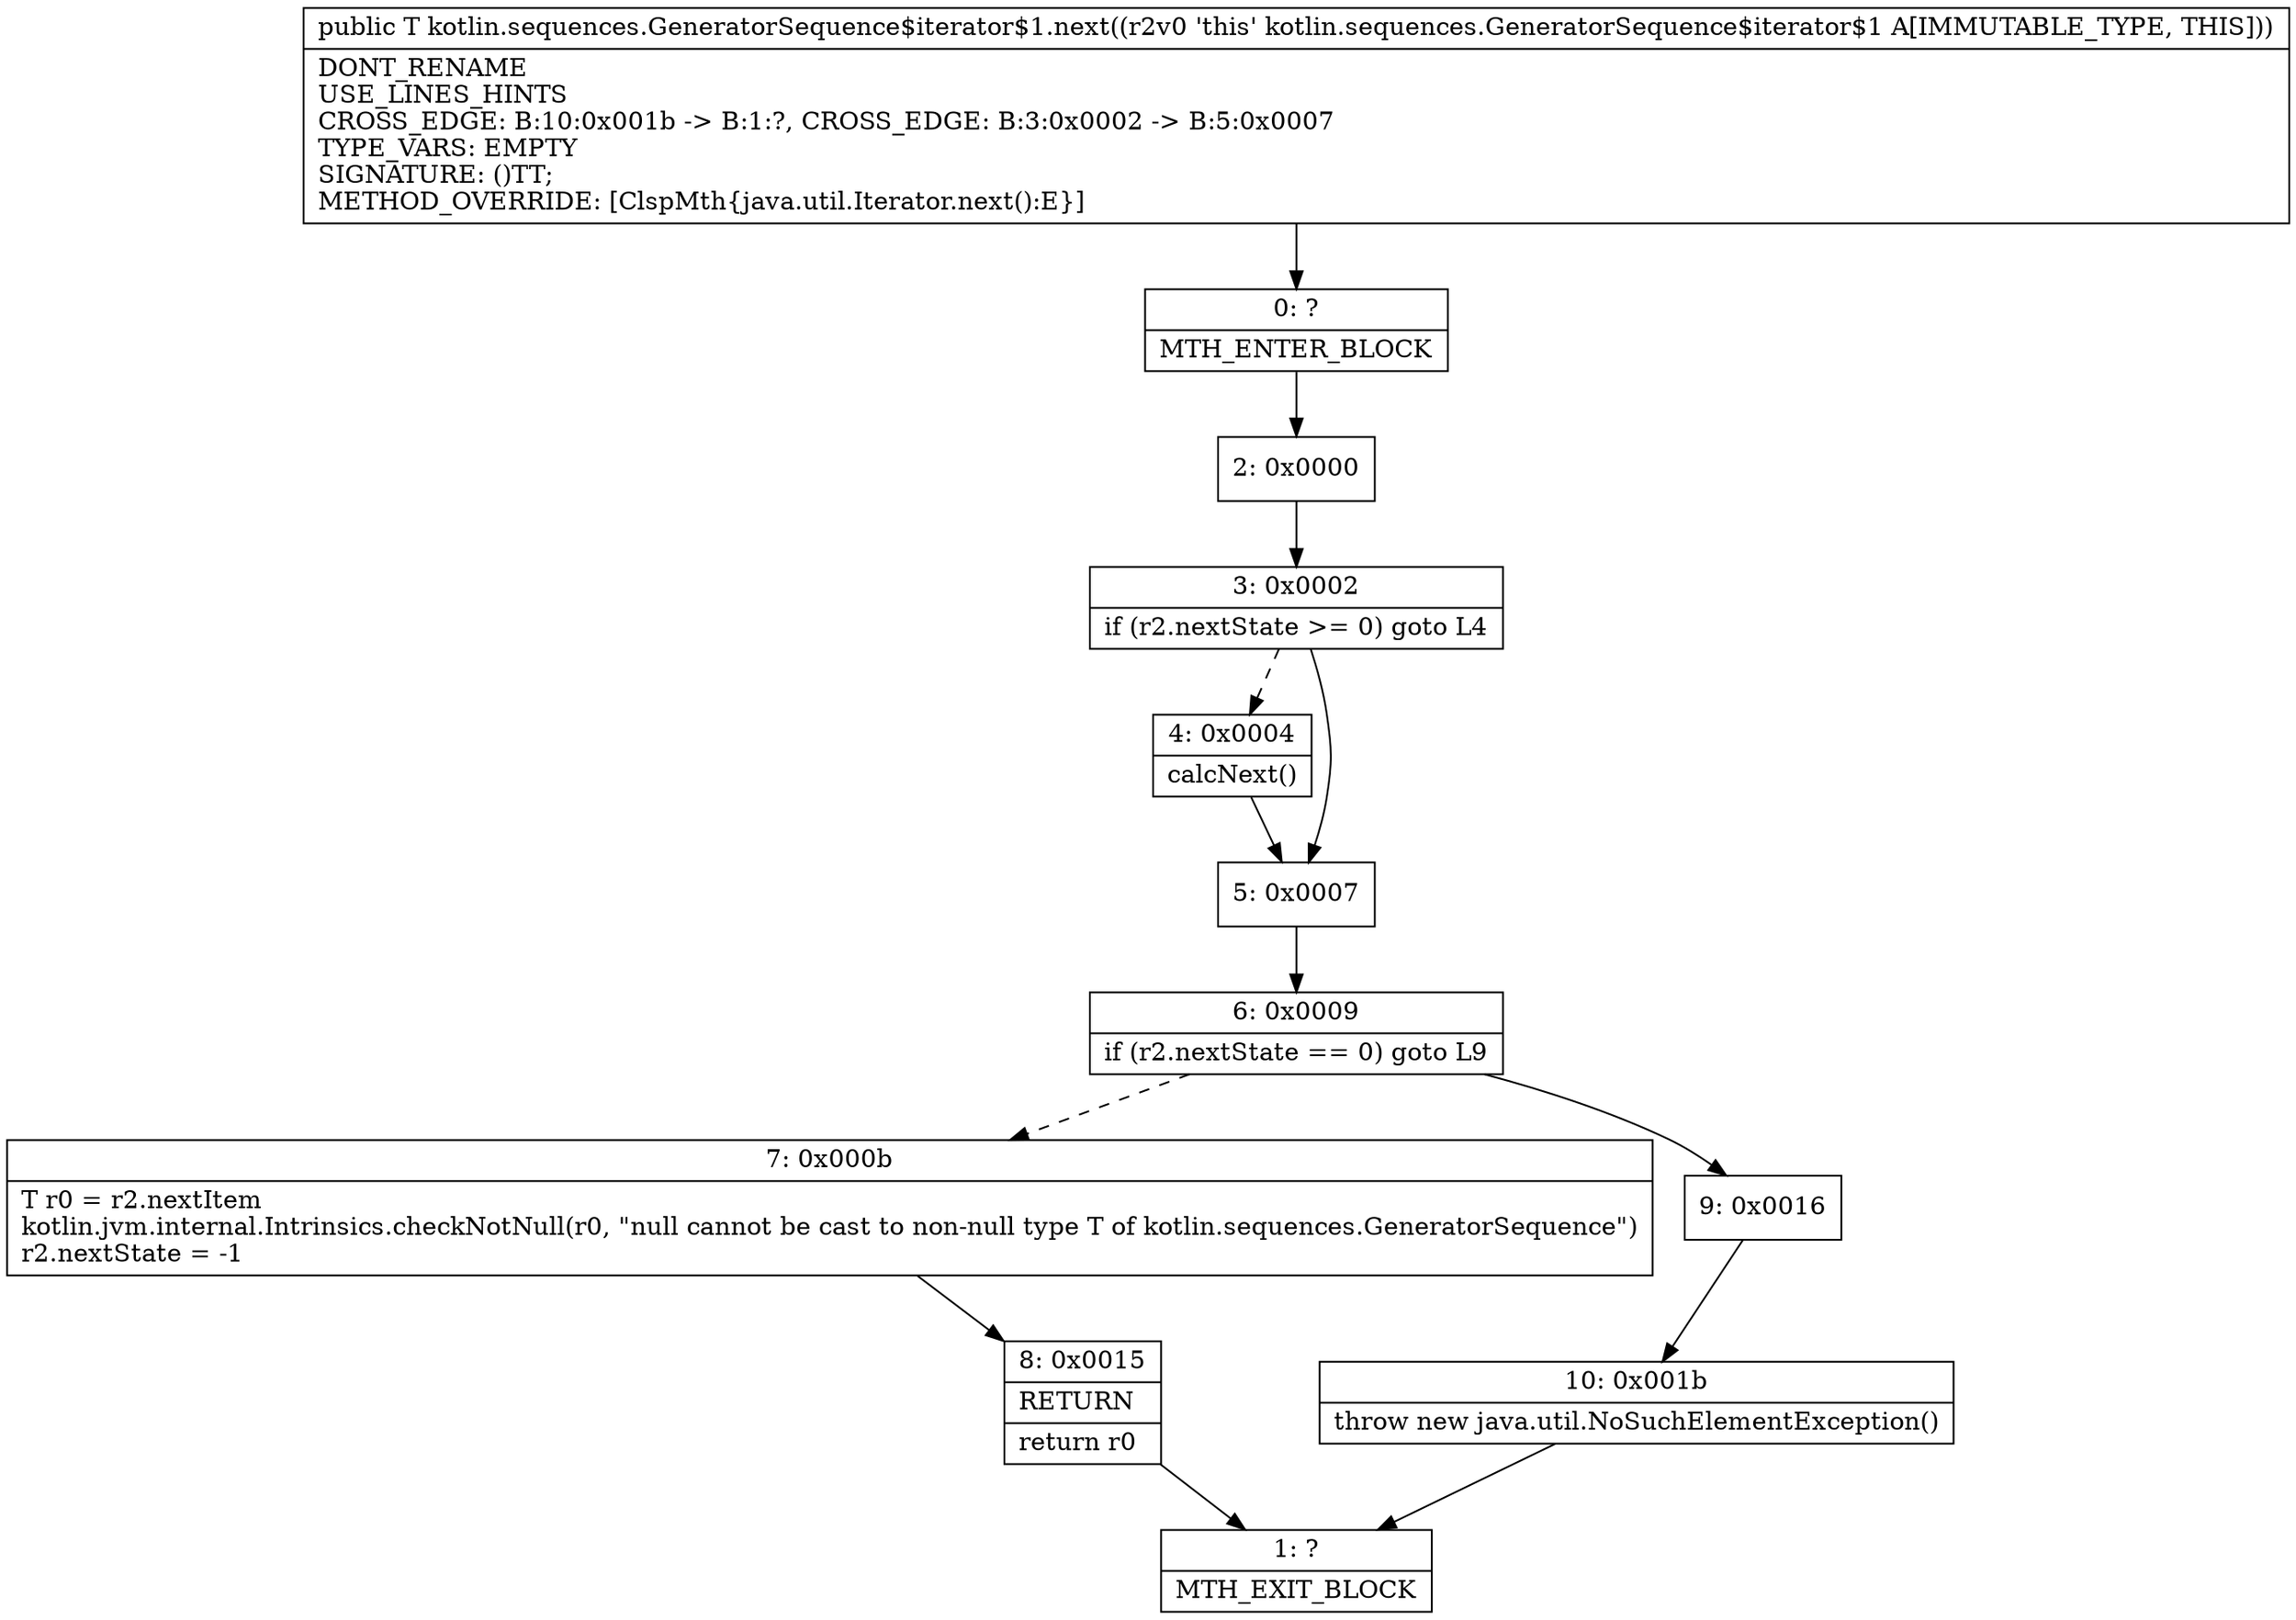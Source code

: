 digraph "CFG forkotlin.sequences.GeneratorSequence$iterator$1.next()Ljava\/lang\/Object;" {
Node_0 [shape=record,label="{0\:\ ?|MTH_ENTER_BLOCK\l}"];
Node_2 [shape=record,label="{2\:\ 0x0000}"];
Node_3 [shape=record,label="{3\:\ 0x0002|if (r2.nextState \>= 0) goto L4\l}"];
Node_4 [shape=record,label="{4\:\ 0x0004|calcNext()\l}"];
Node_5 [shape=record,label="{5\:\ 0x0007}"];
Node_6 [shape=record,label="{6\:\ 0x0009|if (r2.nextState == 0) goto L9\l}"];
Node_7 [shape=record,label="{7\:\ 0x000b|T r0 = r2.nextItem\lkotlin.jvm.internal.Intrinsics.checkNotNull(r0, \"null cannot be cast to non\-null type T of kotlin.sequences.GeneratorSequence\")\lr2.nextState = \-1\l}"];
Node_8 [shape=record,label="{8\:\ 0x0015|RETURN\l|return r0\l}"];
Node_1 [shape=record,label="{1\:\ ?|MTH_EXIT_BLOCK\l}"];
Node_9 [shape=record,label="{9\:\ 0x0016}"];
Node_10 [shape=record,label="{10\:\ 0x001b|throw new java.util.NoSuchElementException()\l}"];
MethodNode[shape=record,label="{public T kotlin.sequences.GeneratorSequence$iterator$1.next((r2v0 'this' kotlin.sequences.GeneratorSequence$iterator$1 A[IMMUTABLE_TYPE, THIS]))  | DONT_RENAME\lUSE_LINES_HINTS\lCROSS_EDGE: B:10:0x001b \-\> B:1:?, CROSS_EDGE: B:3:0x0002 \-\> B:5:0x0007\lTYPE_VARS: EMPTY\lSIGNATURE: ()TT;\lMETHOD_OVERRIDE: [ClspMth\{java.util.Iterator.next():E\}]\l}"];
MethodNode -> Node_0;Node_0 -> Node_2;
Node_2 -> Node_3;
Node_3 -> Node_4[style=dashed];
Node_3 -> Node_5;
Node_4 -> Node_5;
Node_5 -> Node_6;
Node_6 -> Node_7[style=dashed];
Node_6 -> Node_9;
Node_7 -> Node_8;
Node_8 -> Node_1;
Node_9 -> Node_10;
Node_10 -> Node_1;
}

